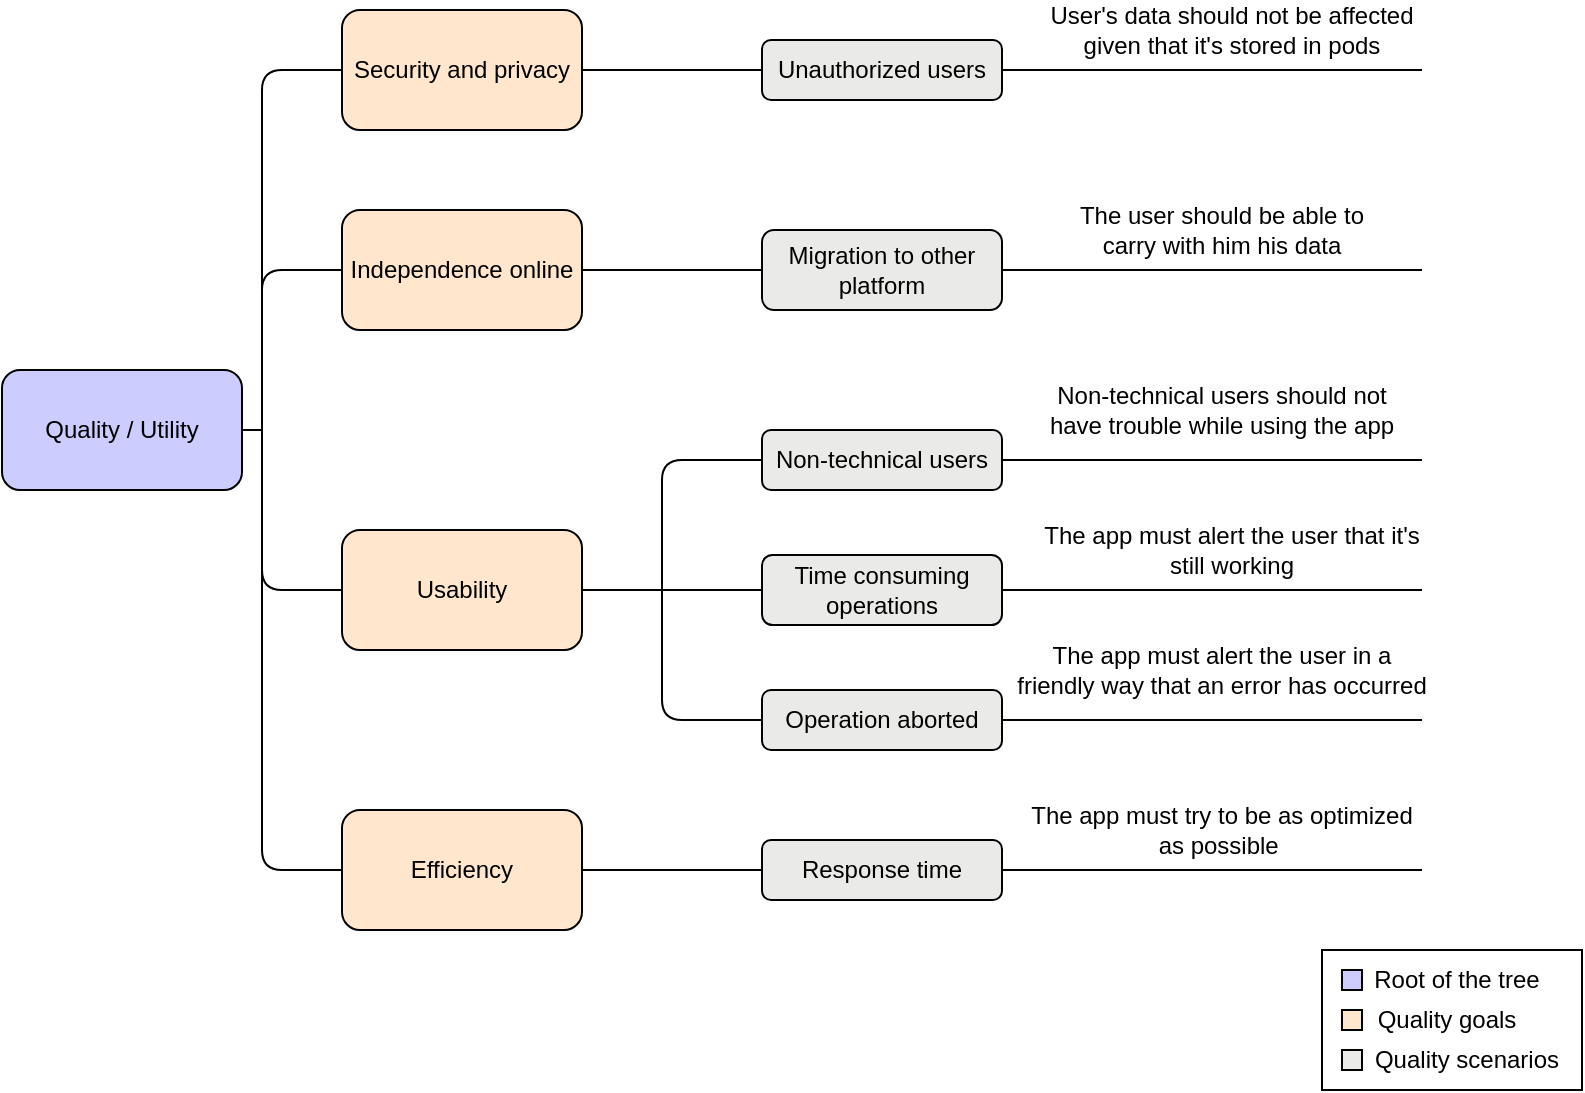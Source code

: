 <mxfile version="12.7.4" type="device"><diagram id="5mmokR5bS3YDPHJFI6DJ" name="Page-1"><mxGraphModel dx="880" dy="616" grid="1" gridSize="10" guides="1" tooltips="1" connect="1" arrows="1" fold="1" page="1" pageScale="1" pageWidth="827" pageHeight="1169" math="0" shadow="0"><root><mxCell id="0"/><mxCell id="1" parent="0"/><mxCell id="eYIiaqcccJc4JNT-qX8j-1" value="Quality / Utility" style="rounded=1;whiteSpace=wrap;html=1;fillColor=#CCCCFF;" vertex="1" parent="1"><mxGeometry x="10" y="210" width="120" height="60" as="geometry"/></mxCell><mxCell id="eYIiaqcccJc4JNT-qX8j-2" value="Independence online" style="rounded=1;whiteSpace=wrap;html=1;fillColor=#FFE6CC;" vertex="1" parent="1"><mxGeometry x="180" y="130" width="120" height="60" as="geometry"/></mxCell><mxCell id="eYIiaqcccJc4JNT-qX8j-3" value="Security and privacy" style="rounded=1;whiteSpace=wrap;html=1;fillColor=#FFE6CC;" vertex="1" parent="1"><mxGeometry x="180" y="30" width="120" height="60" as="geometry"/></mxCell><mxCell id="eYIiaqcccJc4JNT-qX8j-4" value="Usability" style="rounded=1;whiteSpace=wrap;html=1;fillColor=#FFE6CC;" vertex="1" parent="1"><mxGeometry x="180" y="290" width="120" height="60" as="geometry"/></mxCell><mxCell id="eYIiaqcccJc4JNT-qX8j-5" value="Efficiency" style="rounded=1;whiteSpace=wrap;html=1;fillColor=#FFE6CC;" vertex="1" parent="1"><mxGeometry x="180" y="430" width="120" height="60" as="geometry"/></mxCell><mxCell id="eYIiaqcccJc4JNT-qX8j-6" value="Unauthorized users" style="rounded=1;whiteSpace=wrap;html=1;strokeColor=#000000;fillColor=#EAEBE8;" vertex="1" parent="1"><mxGeometry x="390" y="45" width="120" height="30" as="geometry"/></mxCell><mxCell id="eYIiaqcccJc4JNT-qX8j-7" value="" style="endArrow=none;html=1;entryX=0;entryY=0.5;entryDx=0;entryDy=0;" edge="1" parent="1" target="eYIiaqcccJc4JNT-qX8j-3"><mxGeometry width="50" height="50" relative="1" as="geometry"><mxPoint x="140" y="260" as="sourcePoint"/><mxPoint x="140" y="60" as="targetPoint"/><Array as="points"><mxPoint x="140" y="60"/></Array></mxGeometry></mxCell><mxCell id="eYIiaqcccJc4JNT-qX8j-11" value="User's data should not be affected given that it's stored in pods" style="text;html=1;strokeColor=none;fillColor=none;align=center;verticalAlign=middle;whiteSpace=wrap;rounded=0;" vertex="1" parent="1"><mxGeometry x="530" y="30" width="190" height="20" as="geometry"/></mxCell><mxCell id="eYIiaqcccJc4JNT-qX8j-12" value="" style="endArrow=none;html=1;exitX=1;exitY=0.5;exitDx=0;exitDy=0;" edge="1" parent="1" source="eYIiaqcccJc4JNT-qX8j-1"><mxGeometry width="50" height="50" relative="1" as="geometry"><mxPoint x="380" y="270" as="sourcePoint"/><mxPoint x="140" y="240" as="targetPoint"/></mxGeometry></mxCell><mxCell id="eYIiaqcccJc4JNT-qX8j-14" value="" style="endArrow=none;html=1;entryX=0;entryY=0.5;entryDx=0;entryDy=0;exitX=1;exitY=0.5;exitDx=0;exitDy=0;" edge="1" parent="1" source="eYIiaqcccJc4JNT-qX8j-3" target="eYIiaqcccJc4JNT-qX8j-6"><mxGeometry width="50" height="50" relative="1" as="geometry"><mxPoint x="380" y="290" as="sourcePoint"/><mxPoint x="430" y="240" as="targetPoint"/></mxGeometry></mxCell><mxCell id="eYIiaqcccJc4JNT-qX8j-15" value="" style="endArrow=none;html=1;entryX=1;entryY=0.5;entryDx=0;entryDy=0;" edge="1" parent="1" target="eYIiaqcccJc4JNT-qX8j-6"><mxGeometry width="50" height="50" relative="1" as="geometry"><mxPoint x="720" y="60" as="sourcePoint"/><mxPoint x="430" y="240" as="targetPoint"/></mxGeometry></mxCell><mxCell id="eYIiaqcccJc4JNT-qX8j-16" value="" style="endArrow=none;html=1;entryX=0;entryY=0.5;entryDx=0;entryDy=0;" edge="1" parent="1" target="eYIiaqcccJc4JNT-qX8j-2"><mxGeometry width="50" height="50" relative="1" as="geometry"><mxPoint x="140" y="240" as="sourcePoint"/><mxPoint x="350" y="220" as="targetPoint"/><Array as="points"><mxPoint x="140" y="160"/></Array></mxGeometry></mxCell><mxCell id="eYIiaqcccJc4JNT-qX8j-17" value="" style="endArrow=none;html=1;entryX=0;entryY=0.5;entryDx=0;entryDy=0;" edge="1" parent="1" target="eYIiaqcccJc4JNT-qX8j-4"><mxGeometry width="50" height="50" relative="1" as="geometry"><mxPoint x="140" y="240" as="sourcePoint"/><mxPoint x="350" y="220" as="targetPoint"/><Array as="points"><mxPoint x="140" y="320"/></Array></mxGeometry></mxCell><mxCell id="eYIiaqcccJc4JNT-qX8j-18" value="" style="endArrow=none;html=1;exitX=0;exitY=0.5;exitDx=0;exitDy=0;" edge="1" parent="1" source="eYIiaqcccJc4JNT-qX8j-5"><mxGeometry width="50" height="50" relative="1" as="geometry"><mxPoint x="300" y="270" as="sourcePoint"/><mxPoint x="140" y="240" as="targetPoint"/><Array as="points"><mxPoint x="140" y="460"/></Array></mxGeometry></mxCell><mxCell id="eYIiaqcccJc4JNT-qX8j-19" value="Migration to other platform" style="rounded=1;whiteSpace=wrap;html=1;fillColor=#EAEBE8;" vertex="1" parent="1"><mxGeometry x="390" y="140" width="120" height="40" as="geometry"/></mxCell><mxCell id="eYIiaqcccJc4JNT-qX8j-20" value="" style="endArrow=none;html=1;entryX=0;entryY=0.5;entryDx=0;entryDy=0;exitX=1;exitY=0.5;exitDx=0;exitDy=0;" edge="1" parent="1" source="eYIiaqcccJc4JNT-qX8j-2" target="eYIiaqcccJc4JNT-qX8j-19"><mxGeometry width="50" height="50" relative="1" as="geometry"><mxPoint x="300" y="270" as="sourcePoint"/><mxPoint x="350" y="220" as="targetPoint"/></mxGeometry></mxCell><mxCell id="eYIiaqcccJc4JNT-qX8j-22" value="" style="endArrow=none;html=1;entryX=1;entryY=0.5;entryDx=0;entryDy=0;" edge="1" parent="1" target="eYIiaqcccJc4JNT-qX8j-19"><mxGeometry width="50" height="50" relative="1" as="geometry"><mxPoint x="720" y="160" as="sourcePoint"/><mxPoint x="350" y="220" as="targetPoint"/></mxGeometry></mxCell><mxCell id="eYIiaqcccJc4JNT-qX8j-23" value="The user should be able to carry with him his data" style="text;html=1;strokeColor=none;fillColor=none;align=center;verticalAlign=middle;whiteSpace=wrap;rounded=0;" vertex="1" parent="1"><mxGeometry x="535" y="130" width="170" height="20" as="geometry"/></mxCell><mxCell id="eYIiaqcccJc4JNT-qX8j-24" value="Non-technical users" style="rounded=1;whiteSpace=wrap;html=1;fillColor=#EAEBE8;" vertex="1" parent="1"><mxGeometry x="390" y="240" width="120" height="30" as="geometry"/></mxCell><mxCell id="eYIiaqcccJc4JNT-qX8j-26" value="" style="endArrow=none;html=1;exitX=1;exitY=0.5;exitDx=0;exitDy=0;" edge="1" parent="1" source="eYIiaqcccJc4JNT-qX8j-24"><mxGeometry width="50" height="50" relative="1" as="geometry"><mxPoint x="330" y="205" as="sourcePoint"/><mxPoint x="720" y="255" as="targetPoint"/></mxGeometry></mxCell><mxCell id="eYIiaqcccJc4JNT-qX8j-27" value="Non-technical users should not have trouble while using the app" style="text;html=1;strokeColor=none;fillColor=none;align=center;verticalAlign=middle;whiteSpace=wrap;rounded=0;" vertex="1" parent="1"><mxGeometry x="530" y="220" width="180" height="20" as="geometry"/></mxCell><mxCell id="eYIiaqcccJc4JNT-qX8j-28" value="Time consuming operations" style="rounded=1;whiteSpace=wrap;html=1;fillColor=#EAEBE8;" vertex="1" parent="1"><mxGeometry x="390" y="302.5" width="120" height="35" as="geometry"/></mxCell><mxCell id="eYIiaqcccJc4JNT-qX8j-29" value="" style="endArrow=none;html=1;exitX=1;exitY=0.5;exitDx=0;exitDy=0;entryX=0;entryY=0.5;entryDx=0;entryDy=0;" edge="1" parent="1" source="eYIiaqcccJc4JNT-qX8j-4" target="eYIiaqcccJc4JNT-qX8j-28"><mxGeometry width="50" height="50" relative="1" as="geometry"><mxPoint x="330" y="270" as="sourcePoint"/><mxPoint x="310" y="320" as="targetPoint"/></mxGeometry></mxCell><mxCell id="eYIiaqcccJc4JNT-qX8j-30" value="Operation aborted" style="rounded=1;whiteSpace=wrap;html=1;fillColor=#EAEBE8;" vertex="1" parent="1"><mxGeometry x="390" y="370" width="120" height="30" as="geometry"/></mxCell><mxCell id="eYIiaqcccJc4JNT-qX8j-32" value="The app must alert the user in a friendly way that an error has occurred" style="text;html=1;strokeColor=none;fillColor=none;align=center;verticalAlign=middle;whiteSpace=wrap;rounded=0;" vertex="1" parent="1"><mxGeometry x="515" y="350" width="210" height="20" as="geometry"/></mxCell><mxCell id="eYIiaqcccJc4JNT-qX8j-33" value="" style="endArrow=none;html=1;exitX=1;exitY=0.5;exitDx=0;exitDy=0;" edge="1" parent="1" source="eYIiaqcccJc4JNT-qX8j-28"><mxGeometry width="50" height="50" relative="1" as="geometry"><mxPoint x="330" y="270" as="sourcePoint"/><mxPoint x="720" y="320" as="targetPoint"/></mxGeometry></mxCell><mxCell id="eYIiaqcccJc4JNT-qX8j-35" value="The app must alert the user that it's still working" style="text;html=1;strokeColor=none;fillColor=none;align=center;verticalAlign=middle;whiteSpace=wrap;rounded=0;" vertex="1" parent="1"><mxGeometry x="530" y="290" width="190" height="20" as="geometry"/></mxCell><mxCell id="eYIiaqcccJc4JNT-qX8j-39" value="" style="endArrow=none;html=1;exitX=1;exitY=0.5;exitDx=0;exitDy=0;" edge="1" parent="1" source="eYIiaqcccJc4JNT-qX8j-30"><mxGeometry width="50" height="50" relative="1" as="geometry"><mxPoint x="330" y="270" as="sourcePoint"/><mxPoint x="720" y="385" as="targetPoint"/></mxGeometry></mxCell><mxCell id="eYIiaqcccJc4JNT-qX8j-40" value="" style="endArrow=none;html=1;entryX=0;entryY=0.5;entryDx=0;entryDy=0;" edge="1" parent="1" target="eYIiaqcccJc4JNT-qX8j-24"><mxGeometry width="50" height="50" relative="1" as="geometry"><mxPoint x="340" y="320" as="sourcePoint"/><mxPoint x="380" y="220" as="targetPoint"/><Array as="points"><mxPoint x="340" y="255"/></Array></mxGeometry></mxCell><mxCell id="eYIiaqcccJc4JNT-qX8j-41" value="" style="endArrow=none;html=1;exitX=0;exitY=0.5;exitDx=0;exitDy=0;" edge="1" parent="1" source="eYIiaqcccJc4JNT-qX8j-30"><mxGeometry width="50" height="50" relative="1" as="geometry"><mxPoint x="370" y="410" as="sourcePoint"/><mxPoint x="340" y="320" as="targetPoint"/><Array as="points"><mxPoint x="340" y="385"/></Array></mxGeometry></mxCell><mxCell id="eYIiaqcccJc4JNT-qX8j-43" value="Response time" style="rounded=1;whiteSpace=wrap;html=1;fillColor=#EAEBE8;" vertex="1" parent="1"><mxGeometry x="390" y="445" width="120" height="30" as="geometry"/></mxCell><mxCell id="eYIiaqcccJc4JNT-qX8j-44" value="" style="endArrow=none;html=1;exitX=1;exitY=0.5;exitDx=0;exitDy=0;entryX=0;entryY=0.5;entryDx=0;entryDy=0;" edge="1" parent="1" source="eYIiaqcccJc4JNT-qX8j-5" target="eYIiaqcccJc4JNT-qX8j-43"><mxGeometry width="50" height="50" relative="1" as="geometry"><mxPoint x="330" y="410" as="sourcePoint"/><mxPoint x="380" y="360" as="targetPoint"/></mxGeometry></mxCell><mxCell id="eYIiaqcccJc4JNT-qX8j-45" value="" style="endArrow=none;html=1;exitX=1;exitY=0.5;exitDx=0;exitDy=0;" edge="1" parent="1" source="eYIiaqcccJc4JNT-qX8j-43"><mxGeometry width="50" height="50" relative="1" as="geometry"><mxPoint x="330" y="410" as="sourcePoint"/><mxPoint x="720" y="460" as="targetPoint"/></mxGeometry></mxCell><mxCell id="eYIiaqcccJc4JNT-qX8j-46" value="The app must try to be as optimized as possible&amp;nbsp;" style="text;html=1;strokeColor=none;fillColor=none;align=center;verticalAlign=middle;whiteSpace=wrap;rounded=0;" vertex="1" parent="1"><mxGeometry x="520" y="430" width="200" height="20" as="geometry"/></mxCell><mxCell id="eYIiaqcccJc4JNT-qX8j-47" value="" style="rounded=0;whiteSpace=wrap;html=1;strokeColor=#000000;fillColor=#FFFFFF;" vertex="1" parent="1"><mxGeometry x="670" y="500" width="130" height="70" as="geometry"/></mxCell><mxCell id="eYIiaqcccJc4JNT-qX8j-48" value="" style="whiteSpace=wrap;html=1;aspect=fixed;strokeColor=#000000;fillColor=#CCCCFF;" vertex="1" parent="1"><mxGeometry x="680" y="510" width="10" height="10" as="geometry"/></mxCell><mxCell id="eYIiaqcccJc4JNT-qX8j-51" value="" style="whiteSpace=wrap;html=1;aspect=fixed;strokeColor=#000000;fillColor=#FFE6CC;" vertex="1" parent="1"><mxGeometry x="680" y="530" width="10" height="10" as="geometry"/></mxCell><mxCell id="eYIiaqcccJc4JNT-qX8j-52" value="" style="whiteSpace=wrap;html=1;aspect=fixed;strokeColor=#000000;fillColor=#EAEBE8;" vertex="1" parent="1"><mxGeometry x="680" y="550" width="10" height="10" as="geometry"/></mxCell><mxCell id="eYIiaqcccJc4JNT-qX8j-53" value="Root of the tree" style="text;html=1;strokeColor=none;fillColor=none;align=center;verticalAlign=middle;whiteSpace=wrap;rounded=0;" vertex="1" parent="1"><mxGeometry x="695" y="505" width="85" height="20" as="geometry"/></mxCell><mxCell id="eYIiaqcccJc4JNT-qX8j-54" value="Quality goals" style="text;html=1;strokeColor=none;fillColor=none;align=center;verticalAlign=middle;whiteSpace=wrap;rounded=0;" vertex="1" parent="1"><mxGeometry x="695" y="525" width="75" height="20" as="geometry"/></mxCell><mxCell id="eYIiaqcccJc4JNT-qX8j-56" value="Quality scenarios" style="text;html=1;strokeColor=none;fillColor=none;align=center;verticalAlign=middle;whiteSpace=wrap;rounded=0;" vertex="1" parent="1"><mxGeometry x="695" y="545" width="95" height="20" as="geometry"/></mxCell></root></mxGraphModel></diagram></mxfile>